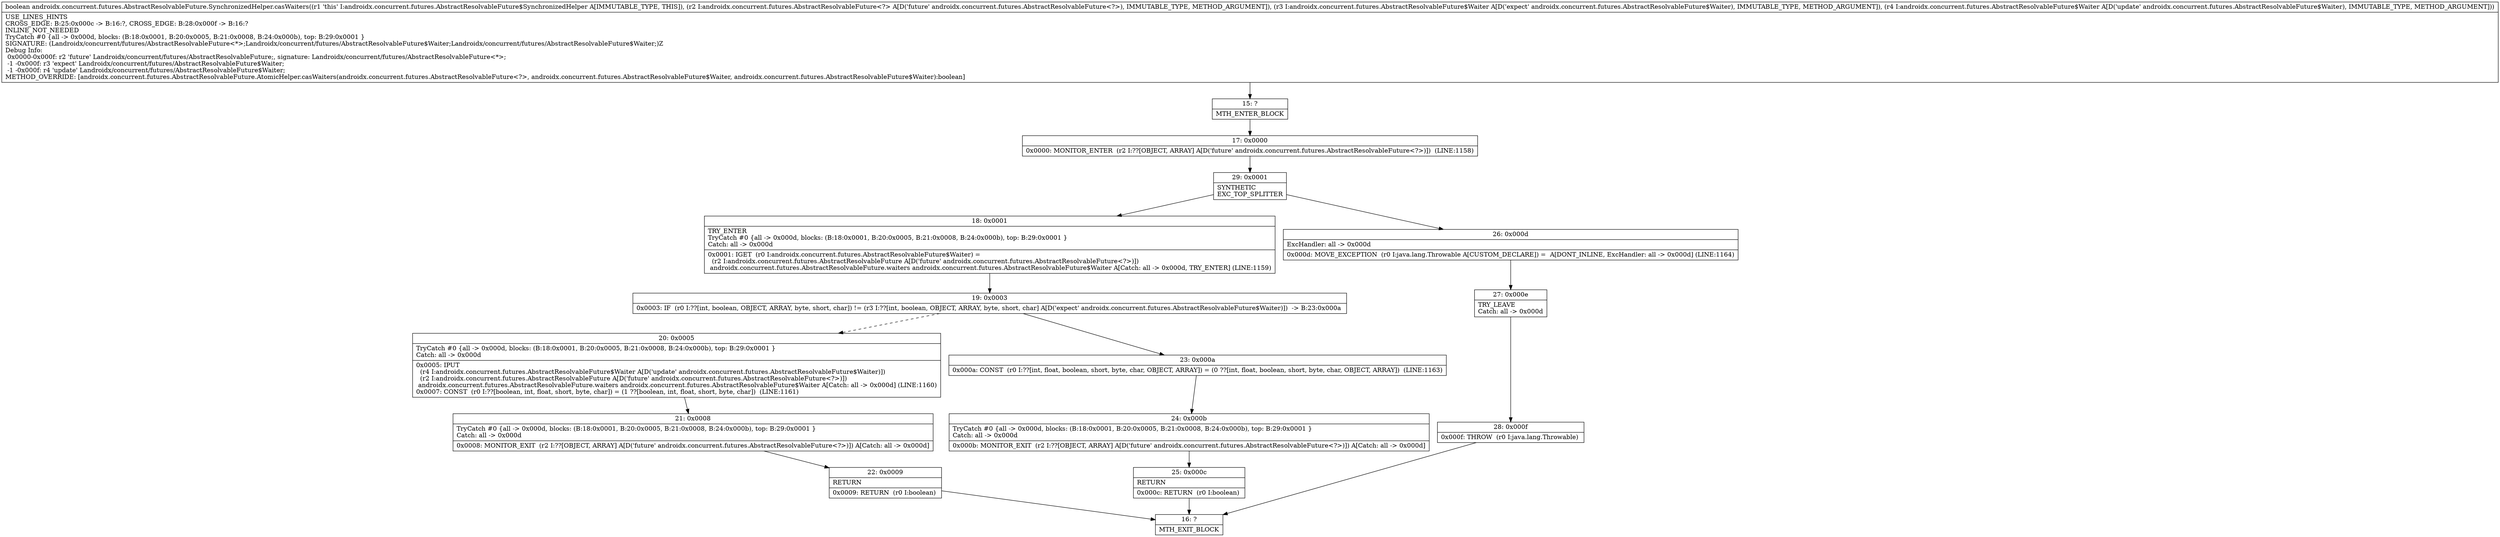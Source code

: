 digraph "CFG forandroidx.concurrent.futures.AbstractResolvableFuture.SynchronizedHelper.casWaiters(Landroidx\/concurrent\/futures\/AbstractResolvableFuture;Landroidx\/concurrent\/futures\/AbstractResolvableFuture$Waiter;Landroidx\/concurrent\/futures\/AbstractResolvableFuture$Waiter;)Z" {
Node_15 [shape=record,label="{15\:\ ?|MTH_ENTER_BLOCK\l}"];
Node_17 [shape=record,label="{17\:\ 0x0000|0x0000: MONITOR_ENTER  (r2 I:??[OBJECT, ARRAY] A[D('future' androidx.concurrent.futures.AbstractResolvableFuture\<?\>)])  (LINE:1158)\l}"];
Node_29 [shape=record,label="{29\:\ 0x0001|SYNTHETIC\lEXC_TOP_SPLITTER\l}"];
Node_18 [shape=record,label="{18\:\ 0x0001|TRY_ENTER\lTryCatch #0 \{all \-\> 0x000d, blocks: (B:18:0x0001, B:20:0x0005, B:21:0x0008, B:24:0x000b), top: B:29:0x0001 \}\lCatch: all \-\> 0x000d\l|0x0001: IGET  (r0 I:androidx.concurrent.futures.AbstractResolvableFuture$Waiter) = \l  (r2 I:androidx.concurrent.futures.AbstractResolvableFuture A[D('future' androidx.concurrent.futures.AbstractResolvableFuture\<?\>)])\l androidx.concurrent.futures.AbstractResolvableFuture.waiters androidx.concurrent.futures.AbstractResolvableFuture$Waiter A[Catch: all \-\> 0x000d, TRY_ENTER] (LINE:1159)\l}"];
Node_19 [shape=record,label="{19\:\ 0x0003|0x0003: IF  (r0 I:??[int, boolean, OBJECT, ARRAY, byte, short, char]) != (r3 I:??[int, boolean, OBJECT, ARRAY, byte, short, char] A[D('expect' androidx.concurrent.futures.AbstractResolvableFuture$Waiter)])  \-\> B:23:0x000a \l}"];
Node_20 [shape=record,label="{20\:\ 0x0005|TryCatch #0 \{all \-\> 0x000d, blocks: (B:18:0x0001, B:20:0x0005, B:21:0x0008, B:24:0x000b), top: B:29:0x0001 \}\lCatch: all \-\> 0x000d\l|0x0005: IPUT  \l  (r4 I:androidx.concurrent.futures.AbstractResolvableFuture$Waiter A[D('update' androidx.concurrent.futures.AbstractResolvableFuture$Waiter)])\l  (r2 I:androidx.concurrent.futures.AbstractResolvableFuture A[D('future' androidx.concurrent.futures.AbstractResolvableFuture\<?\>)])\l androidx.concurrent.futures.AbstractResolvableFuture.waiters androidx.concurrent.futures.AbstractResolvableFuture$Waiter A[Catch: all \-\> 0x000d] (LINE:1160)\l0x0007: CONST  (r0 I:??[boolean, int, float, short, byte, char]) = (1 ??[boolean, int, float, short, byte, char])  (LINE:1161)\l}"];
Node_21 [shape=record,label="{21\:\ 0x0008|TryCatch #0 \{all \-\> 0x000d, blocks: (B:18:0x0001, B:20:0x0005, B:21:0x0008, B:24:0x000b), top: B:29:0x0001 \}\lCatch: all \-\> 0x000d\l|0x0008: MONITOR_EXIT  (r2 I:??[OBJECT, ARRAY] A[D('future' androidx.concurrent.futures.AbstractResolvableFuture\<?\>)]) A[Catch: all \-\> 0x000d]\l}"];
Node_22 [shape=record,label="{22\:\ 0x0009|RETURN\l|0x0009: RETURN  (r0 I:boolean) \l}"];
Node_16 [shape=record,label="{16\:\ ?|MTH_EXIT_BLOCK\l}"];
Node_23 [shape=record,label="{23\:\ 0x000a|0x000a: CONST  (r0 I:??[int, float, boolean, short, byte, char, OBJECT, ARRAY]) = (0 ??[int, float, boolean, short, byte, char, OBJECT, ARRAY])  (LINE:1163)\l}"];
Node_24 [shape=record,label="{24\:\ 0x000b|TryCatch #0 \{all \-\> 0x000d, blocks: (B:18:0x0001, B:20:0x0005, B:21:0x0008, B:24:0x000b), top: B:29:0x0001 \}\lCatch: all \-\> 0x000d\l|0x000b: MONITOR_EXIT  (r2 I:??[OBJECT, ARRAY] A[D('future' androidx.concurrent.futures.AbstractResolvableFuture\<?\>)]) A[Catch: all \-\> 0x000d]\l}"];
Node_25 [shape=record,label="{25\:\ 0x000c|RETURN\l|0x000c: RETURN  (r0 I:boolean) \l}"];
Node_26 [shape=record,label="{26\:\ 0x000d|ExcHandler: all \-\> 0x000d\l|0x000d: MOVE_EXCEPTION  (r0 I:java.lang.Throwable A[CUSTOM_DECLARE]) =  A[DONT_INLINE, ExcHandler: all \-\> 0x000d] (LINE:1164)\l}"];
Node_27 [shape=record,label="{27\:\ 0x000e|TRY_LEAVE\lCatch: all \-\> 0x000d\l}"];
Node_28 [shape=record,label="{28\:\ 0x000f|0x000f: THROW  (r0 I:java.lang.Throwable) \l}"];
MethodNode[shape=record,label="{boolean androidx.concurrent.futures.AbstractResolvableFuture.SynchronizedHelper.casWaiters((r1 'this' I:androidx.concurrent.futures.AbstractResolvableFuture$SynchronizedHelper A[IMMUTABLE_TYPE, THIS]), (r2 I:androidx.concurrent.futures.AbstractResolvableFuture\<?\> A[D('future' androidx.concurrent.futures.AbstractResolvableFuture\<?\>), IMMUTABLE_TYPE, METHOD_ARGUMENT]), (r3 I:androidx.concurrent.futures.AbstractResolvableFuture$Waiter A[D('expect' androidx.concurrent.futures.AbstractResolvableFuture$Waiter), IMMUTABLE_TYPE, METHOD_ARGUMENT]), (r4 I:androidx.concurrent.futures.AbstractResolvableFuture$Waiter A[D('update' androidx.concurrent.futures.AbstractResolvableFuture$Waiter), IMMUTABLE_TYPE, METHOD_ARGUMENT]))  | USE_LINES_HINTS\lCROSS_EDGE: B:25:0x000c \-\> B:16:?, CROSS_EDGE: B:28:0x000f \-\> B:16:?\lINLINE_NOT_NEEDED\lTryCatch #0 \{all \-\> 0x000d, blocks: (B:18:0x0001, B:20:0x0005, B:21:0x0008, B:24:0x000b), top: B:29:0x0001 \}\lSIGNATURE: (Landroidx\/concurrent\/futures\/AbstractResolvableFuture\<*\>;Landroidx\/concurrent\/futures\/AbstractResolvableFuture$Waiter;Landroidx\/concurrent\/futures\/AbstractResolvableFuture$Waiter;)Z\lDebug Info:\l  0x0000\-0x000f: r2 'future' Landroidx\/concurrent\/futures\/AbstractResolvableFuture;, signature: Landroidx\/concurrent\/futures\/AbstractResolvableFuture\<*\>;\l  \-1 \-0x000f: r3 'expect' Landroidx\/concurrent\/futures\/AbstractResolvableFuture$Waiter;\l  \-1 \-0x000f: r4 'update' Landroidx\/concurrent\/futures\/AbstractResolvableFuture$Waiter;\lMETHOD_OVERRIDE: [androidx.concurrent.futures.AbstractResolvableFuture.AtomicHelper.casWaiters(androidx.concurrent.futures.AbstractResolvableFuture\<?\>, androidx.concurrent.futures.AbstractResolvableFuture$Waiter, androidx.concurrent.futures.AbstractResolvableFuture$Waiter):boolean]\l}"];
MethodNode -> Node_15;Node_15 -> Node_17;
Node_17 -> Node_29;
Node_29 -> Node_18;
Node_29 -> Node_26;
Node_18 -> Node_19;
Node_19 -> Node_20[style=dashed];
Node_19 -> Node_23;
Node_20 -> Node_21;
Node_21 -> Node_22;
Node_22 -> Node_16;
Node_23 -> Node_24;
Node_24 -> Node_25;
Node_25 -> Node_16;
Node_26 -> Node_27;
Node_27 -> Node_28;
Node_28 -> Node_16;
}

